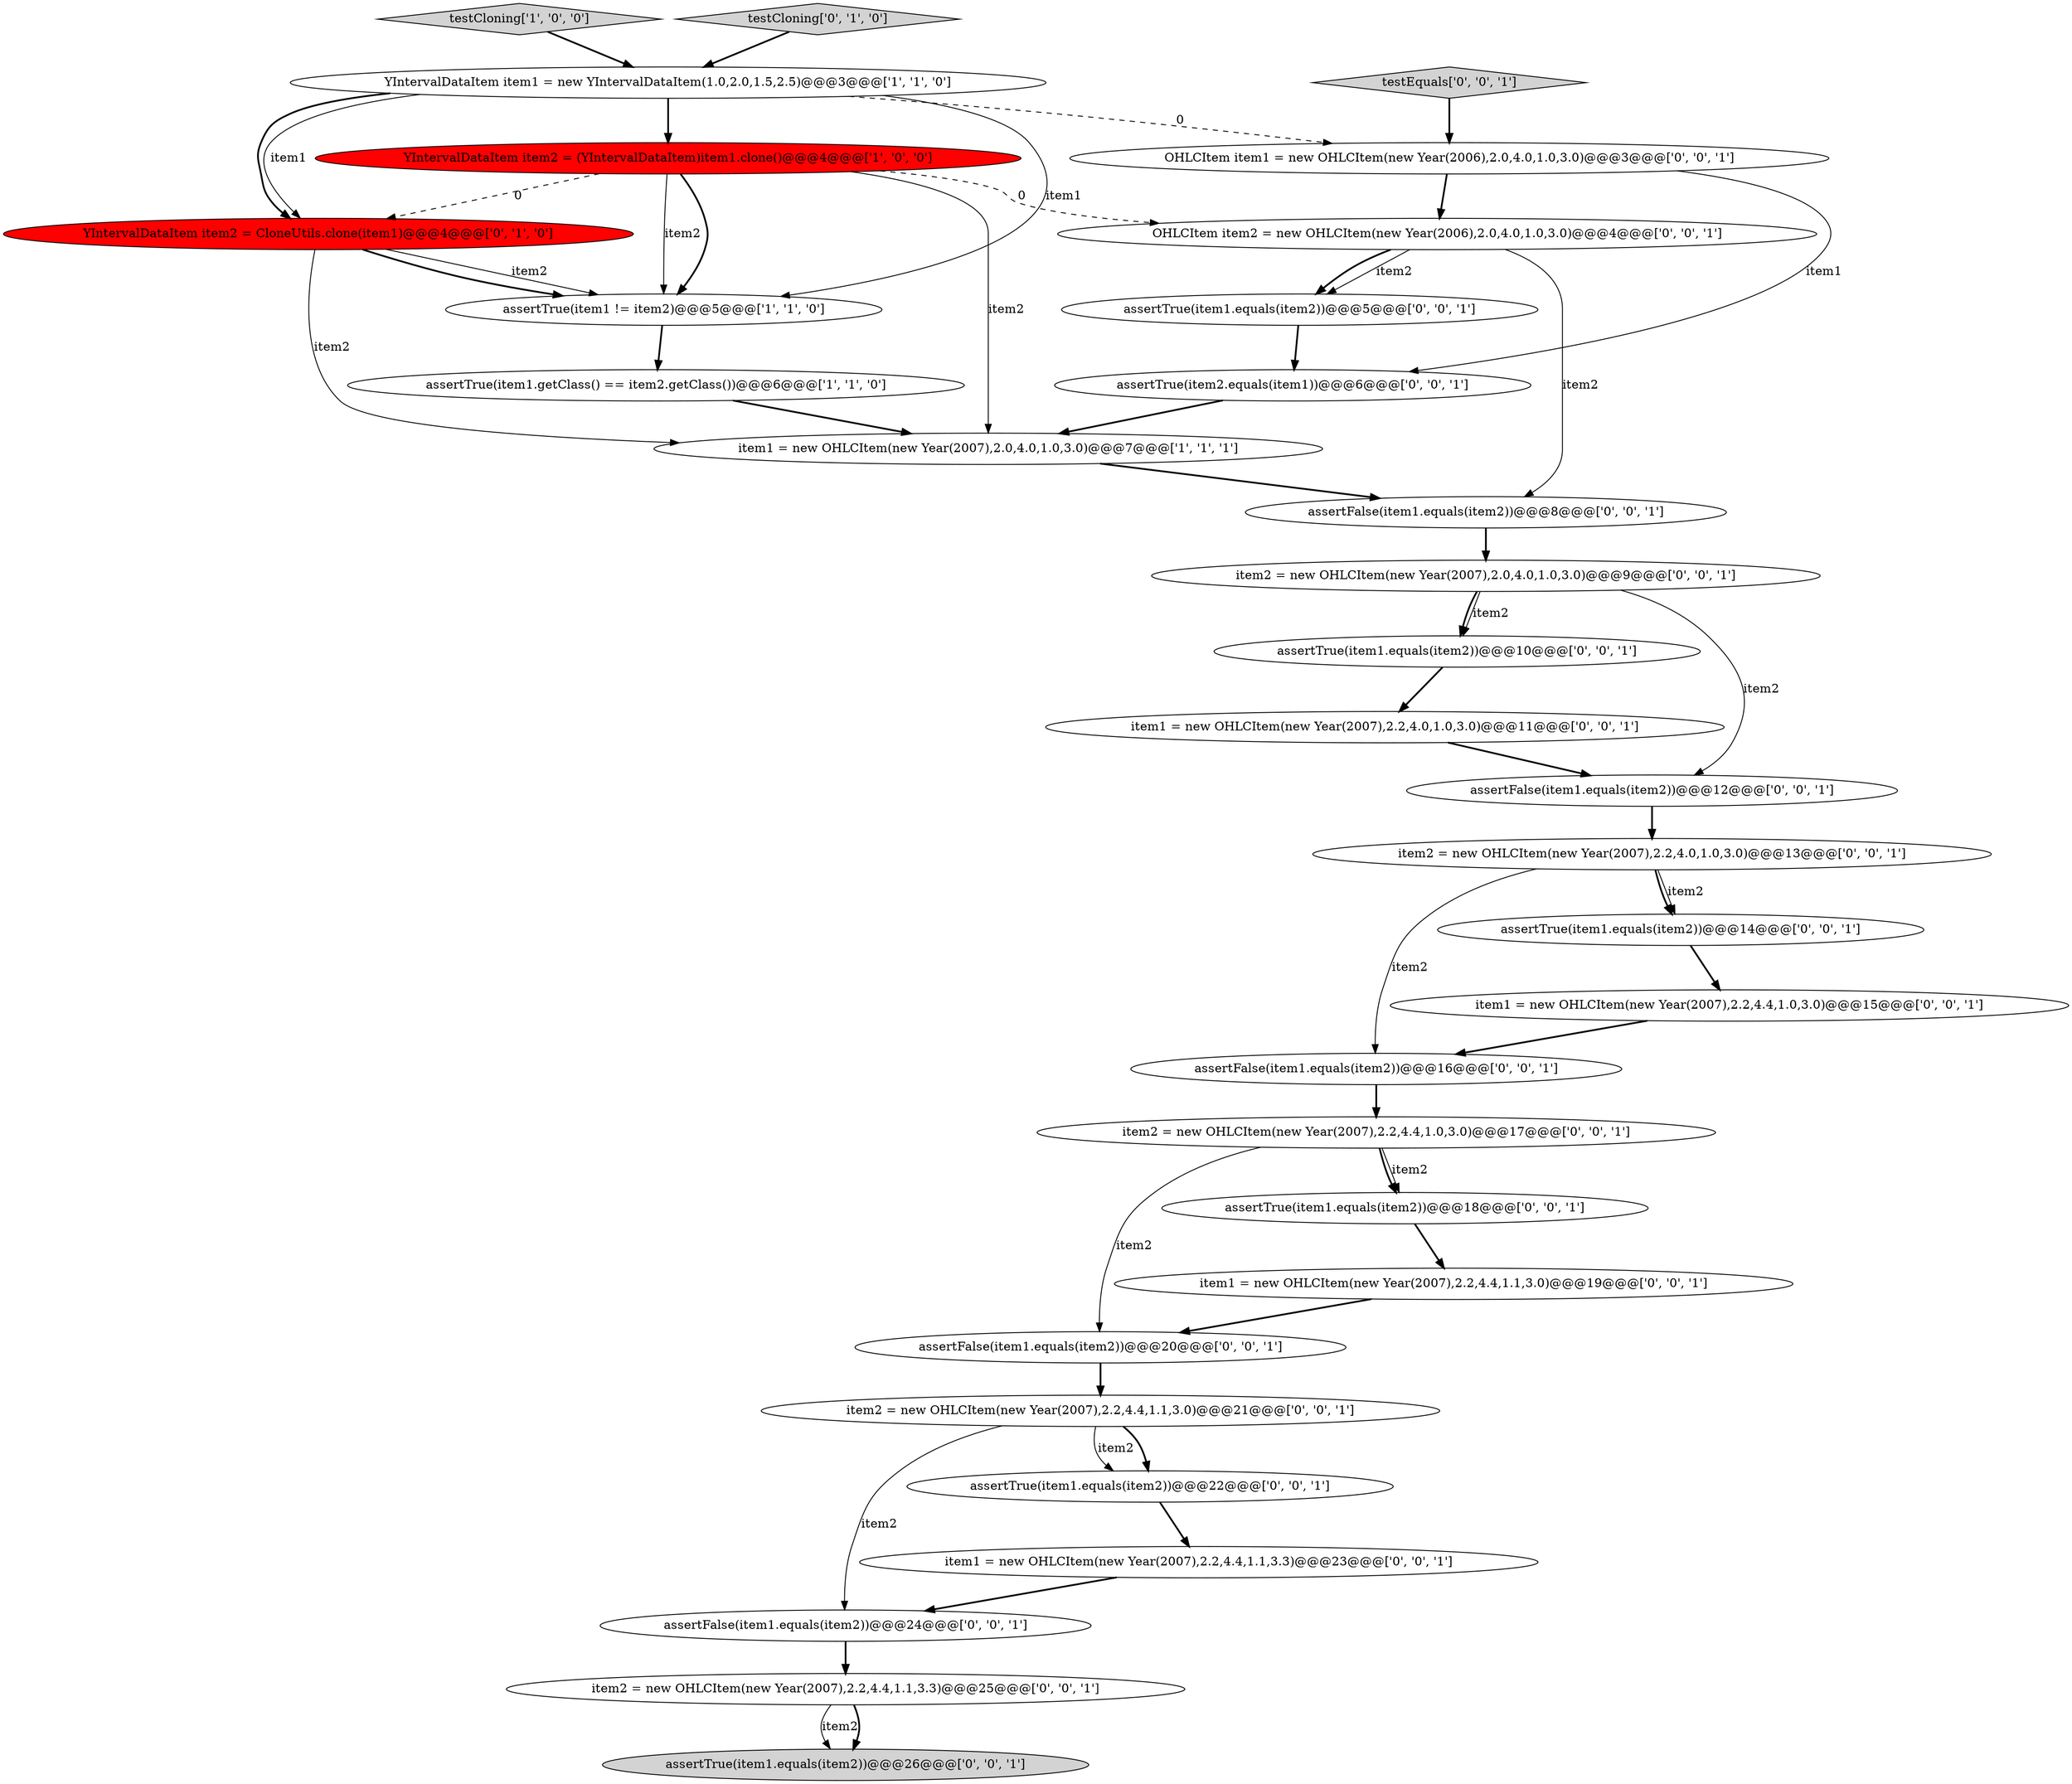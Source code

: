 digraph {
19 [style = filled, label = "item2 = new OHLCItem(new Year(2007),2.2,4.0,1.0,3.0)@@@13@@@['0', '0', '1']", fillcolor = white, shape = ellipse image = "AAA0AAABBB3BBB"];
5 [style = filled, label = "YIntervalDataItem item1 = new YIntervalDataItem(1.0,2.0,1.5,2.5)@@@3@@@['1', '1', '0']", fillcolor = white, shape = ellipse image = "AAA0AAABBB1BBB"];
21 [style = filled, label = "assertTrue(item1.equals(item2))@@@5@@@['0', '0', '1']", fillcolor = white, shape = ellipse image = "AAA0AAABBB3BBB"];
27 [style = filled, label = "item2 = new OHLCItem(new Year(2007),2.2,4.4,1.0,3.0)@@@17@@@['0', '0', '1']", fillcolor = white, shape = ellipse image = "AAA0AAABBB3BBB"];
9 [style = filled, label = "testEquals['0', '0', '1']", fillcolor = lightgray, shape = diamond image = "AAA0AAABBB3BBB"];
30 [style = filled, label = "assertTrue(item1.equals(item2))@@@14@@@['0', '0', '1']", fillcolor = white, shape = ellipse image = "AAA0AAABBB3BBB"];
7 [style = filled, label = "YIntervalDataItem item2 = CloneUtils.clone(item1)@@@4@@@['0', '1', '0']", fillcolor = red, shape = ellipse image = "AAA1AAABBB2BBB"];
17 [style = filled, label = "assertFalse(item1.equals(item2))@@@20@@@['0', '0', '1']", fillcolor = white, shape = ellipse image = "AAA0AAABBB3BBB"];
0 [style = filled, label = "assertTrue(item1.getClass() == item2.getClass())@@@6@@@['1', '1', '0']", fillcolor = white, shape = ellipse image = "AAA0AAABBB1BBB"];
22 [style = filled, label = "item2 = new OHLCItem(new Year(2007),2.2,4.4,1.1,3.0)@@@21@@@['0', '0', '1']", fillcolor = white, shape = ellipse image = "AAA0AAABBB3BBB"];
14 [style = filled, label = "item1 = new OHLCItem(new Year(2007),2.2,4.4,1.1,3.0)@@@19@@@['0', '0', '1']", fillcolor = white, shape = ellipse image = "AAA0AAABBB3BBB"];
15 [style = filled, label = "assertTrue(item1.equals(item2))@@@22@@@['0', '0', '1']", fillcolor = white, shape = ellipse image = "AAA0AAABBB3BBB"];
13 [style = filled, label = "assertTrue(item1.equals(item2))@@@10@@@['0', '0', '1']", fillcolor = white, shape = ellipse image = "AAA0AAABBB3BBB"];
1 [style = filled, label = "testCloning['1', '0', '0']", fillcolor = lightgray, shape = diamond image = "AAA0AAABBB1BBB"];
8 [style = filled, label = "item1 = new OHLCItem(new Year(2007),2.2,4.0,1.0,3.0)@@@11@@@['0', '0', '1']", fillcolor = white, shape = ellipse image = "AAA0AAABBB3BBB"];
10 [style = filled, label = "assertTrue(item1.equals(item2))@@@18@@@['0', '0', '1']", fillcolor = white, shape = ellipse image = "AAA0AAABBB3BBB"];
24 [style = filled, label = "item2 = new OHLCItem(new Year(2007),2.2,4.4,1.1,3.3)@@@25@@@['0', '0', '1']", fillcolor = white, shape = ellipse image = "AAA0AAABBB3BBB"];
28 [style = filled, label = "assertFalse(item1.equals(item2))@@@24@@@['0', '0', '1']", fillcolor = white, shape = ellipse image = "AAA0AAABBB3BBB"];
29 [style = filled, label = "assertTrue(item2.equals(item1))@@@6@@@['0', '0', '1']", fillcolor = white, shape = ellipse image = "AAA0AAABBB3BBB"];
3 [style = filled, label = "YIntervalDataItem item2 = (YIntervalDataItem)item1.clone()@@@4@@@['1', '0', '0']", fillcolor = red, shape = ellipse image = "AAA1AAABBB1BBB"];
20 [style = filled, label = "item1 = new OHLCItem(new Year(2007),2.2,4.4,1.1,3.3)@@@23@@@['0', '0', '1']", fillcolor = white, shape = ellipse image = "AAA0AAABBB3BBB"];
4 [style = filled, label = "item1 = new OHLCItem(new Year(2007),2.0,4.0,1.0,3.0)@@@7@@@['1', '1', '1']", fillcolor = white, shape = ellipse image = "AAA0AAABBB1BBB"];
6 [style = filled, label = "testCloning['0', '1', '0']", fillcolor = lightgray, shape = diamond image = "AAA0AAABBB2BBB"];
25 [style = filled, label = "OHLCItem item2 = new OHLCItem(new Year(2006),2.0,4.0,1.0,3.0)@@@4@@@['0', '0', '1']", fillcolor = white, shape = ellipse image = "AAA0AAABBB3BBB"];
26 [style = filled, label = "item1 = new OHLCItem(new Year(2007),2.2,4.4,1.0,3.0)@@@15@@@['0', '0', '1']", fillcolor = white, shape = ellipse image = "AAA0AAABBB3BBB"];
31 [style = filled, label = "assertTrue(item1.equals(item2))@@@26@@@['0', '0', '1']", fillcolor = lightgray, shape = ellipse image = "AAA0AAABBB3BBB"];
2 [style = filled, label = "assertTrue(item1 != item2)@@@5@@@['1', '1', '0']", fillcolor = white, shape = ellipse image = "AAA0AAABBB1BBB"];
18 [style = filled, label = "assertFalse(item1.equals(item2))@@@12@@@['0', '0', '1']", fillcolor = white, shape = ellipse image = "AAA0AAABBB3BBB"];
16 [style = filled, label = "assertFalse(item1.equals(item2))@@@16@@@['0', '0', '1']", fillcolor = white, shape = ellipse image = "AAA0AAABBB3BBB"];
11 [style = filled, label = "OHLCItem item1 = new OHLCItem(new Year(2006),2.0,4.0,1.0,3.0)@@@3@@@['0', '0', '1']", fillcolor = white, shape = ellipse image = "AAA0AAABBB3BBB"];
12 [style = filled, label = "assertFalse(item1.equals(item2))@@@8@@@['0', '0', '1']", fillcolor = white, shape = ellipse image = "AAA0AAABBB3BBB"];
23 [style = filled, label = "item2 = new OHLCItem(new Year(2007),2.0,4.0,1.0,3.0)@@@9@@@['0', '0', '1']", fillcolor = white, shape = ellipse image = "AAA0AAABBB3BBB"];
1->5 [style = bold, label=""];
5->3 [style = bold, label=""];
27->17 [style = solid, label="item2"];
29->4 [style = bold, label=""];
5->7 [style = solid, label="item1"];
22->15 [style = bold, label=""];
9->11 [style = bold, label=""];
16->27 [style = bold, label=""];
19->16 [style = solid, label="item2"];
10->14 [style = bold, label=""];
3->7 [style = dashed, label="0"];
8->18 [style = bold, label=""];
11->25 [style = bold, label=""];
23->13 [style = solid, label="item2"];
24->31 [style = solid, label="item2"];
19->30 [style = solid, label="item2"];
30->26 [style = bold, label=""];
20->28 [style = bold, label=""];
18->19 [style = bold, label=""];
14->17 [style = bold, label=""];
25->21 [style = solid, label="item2"];
25->12 [style = solid, label="item2"];
23->18 [style = solid, label="item2"];
17->22 [style = bold, label=""];
11->29 [style = solid, label="item1"];
22->28 [style = solid, label="item2"];
26->16 [style = bold, label=""];
6->5 [style = bold, label=""];
27->10 [style = solid, label="item2"];
2->0 [style = bold, label=""];
21->29 [style = bold, label=""];
7->2 [style = solid, label="item2"];
3->2 [style = bold, label=""];
5->11 [style = dashed, label="0"];
24->31 [style = bold, label=""];
0->4 [style = bold, label=""];
23->13 [style = bold, label=""];
7->2 [style = bold, label=""];
15->20 [style = bold, label=""];
7->4 [style = solid, label="item2"];
27->10 [style = bold, label=""];
22->15 [style = solid, label="item2"];
5->2 [style = solid, label="item1"];
4->12 [style = bold, label=""];
28->24 [style = bold, label=""];
5->7 [style = bold, label=""];
3->4 [style = solid, label="item2"];
12->23 [style = bold, label=""];
13->8 [style = bold, label=""];
25->21 [style = bold, label=""];
3->2 [style = solid, label="item2"];
19->30 [style = bold, label=""];
3->25 [style = dashed, label="0"];
}
